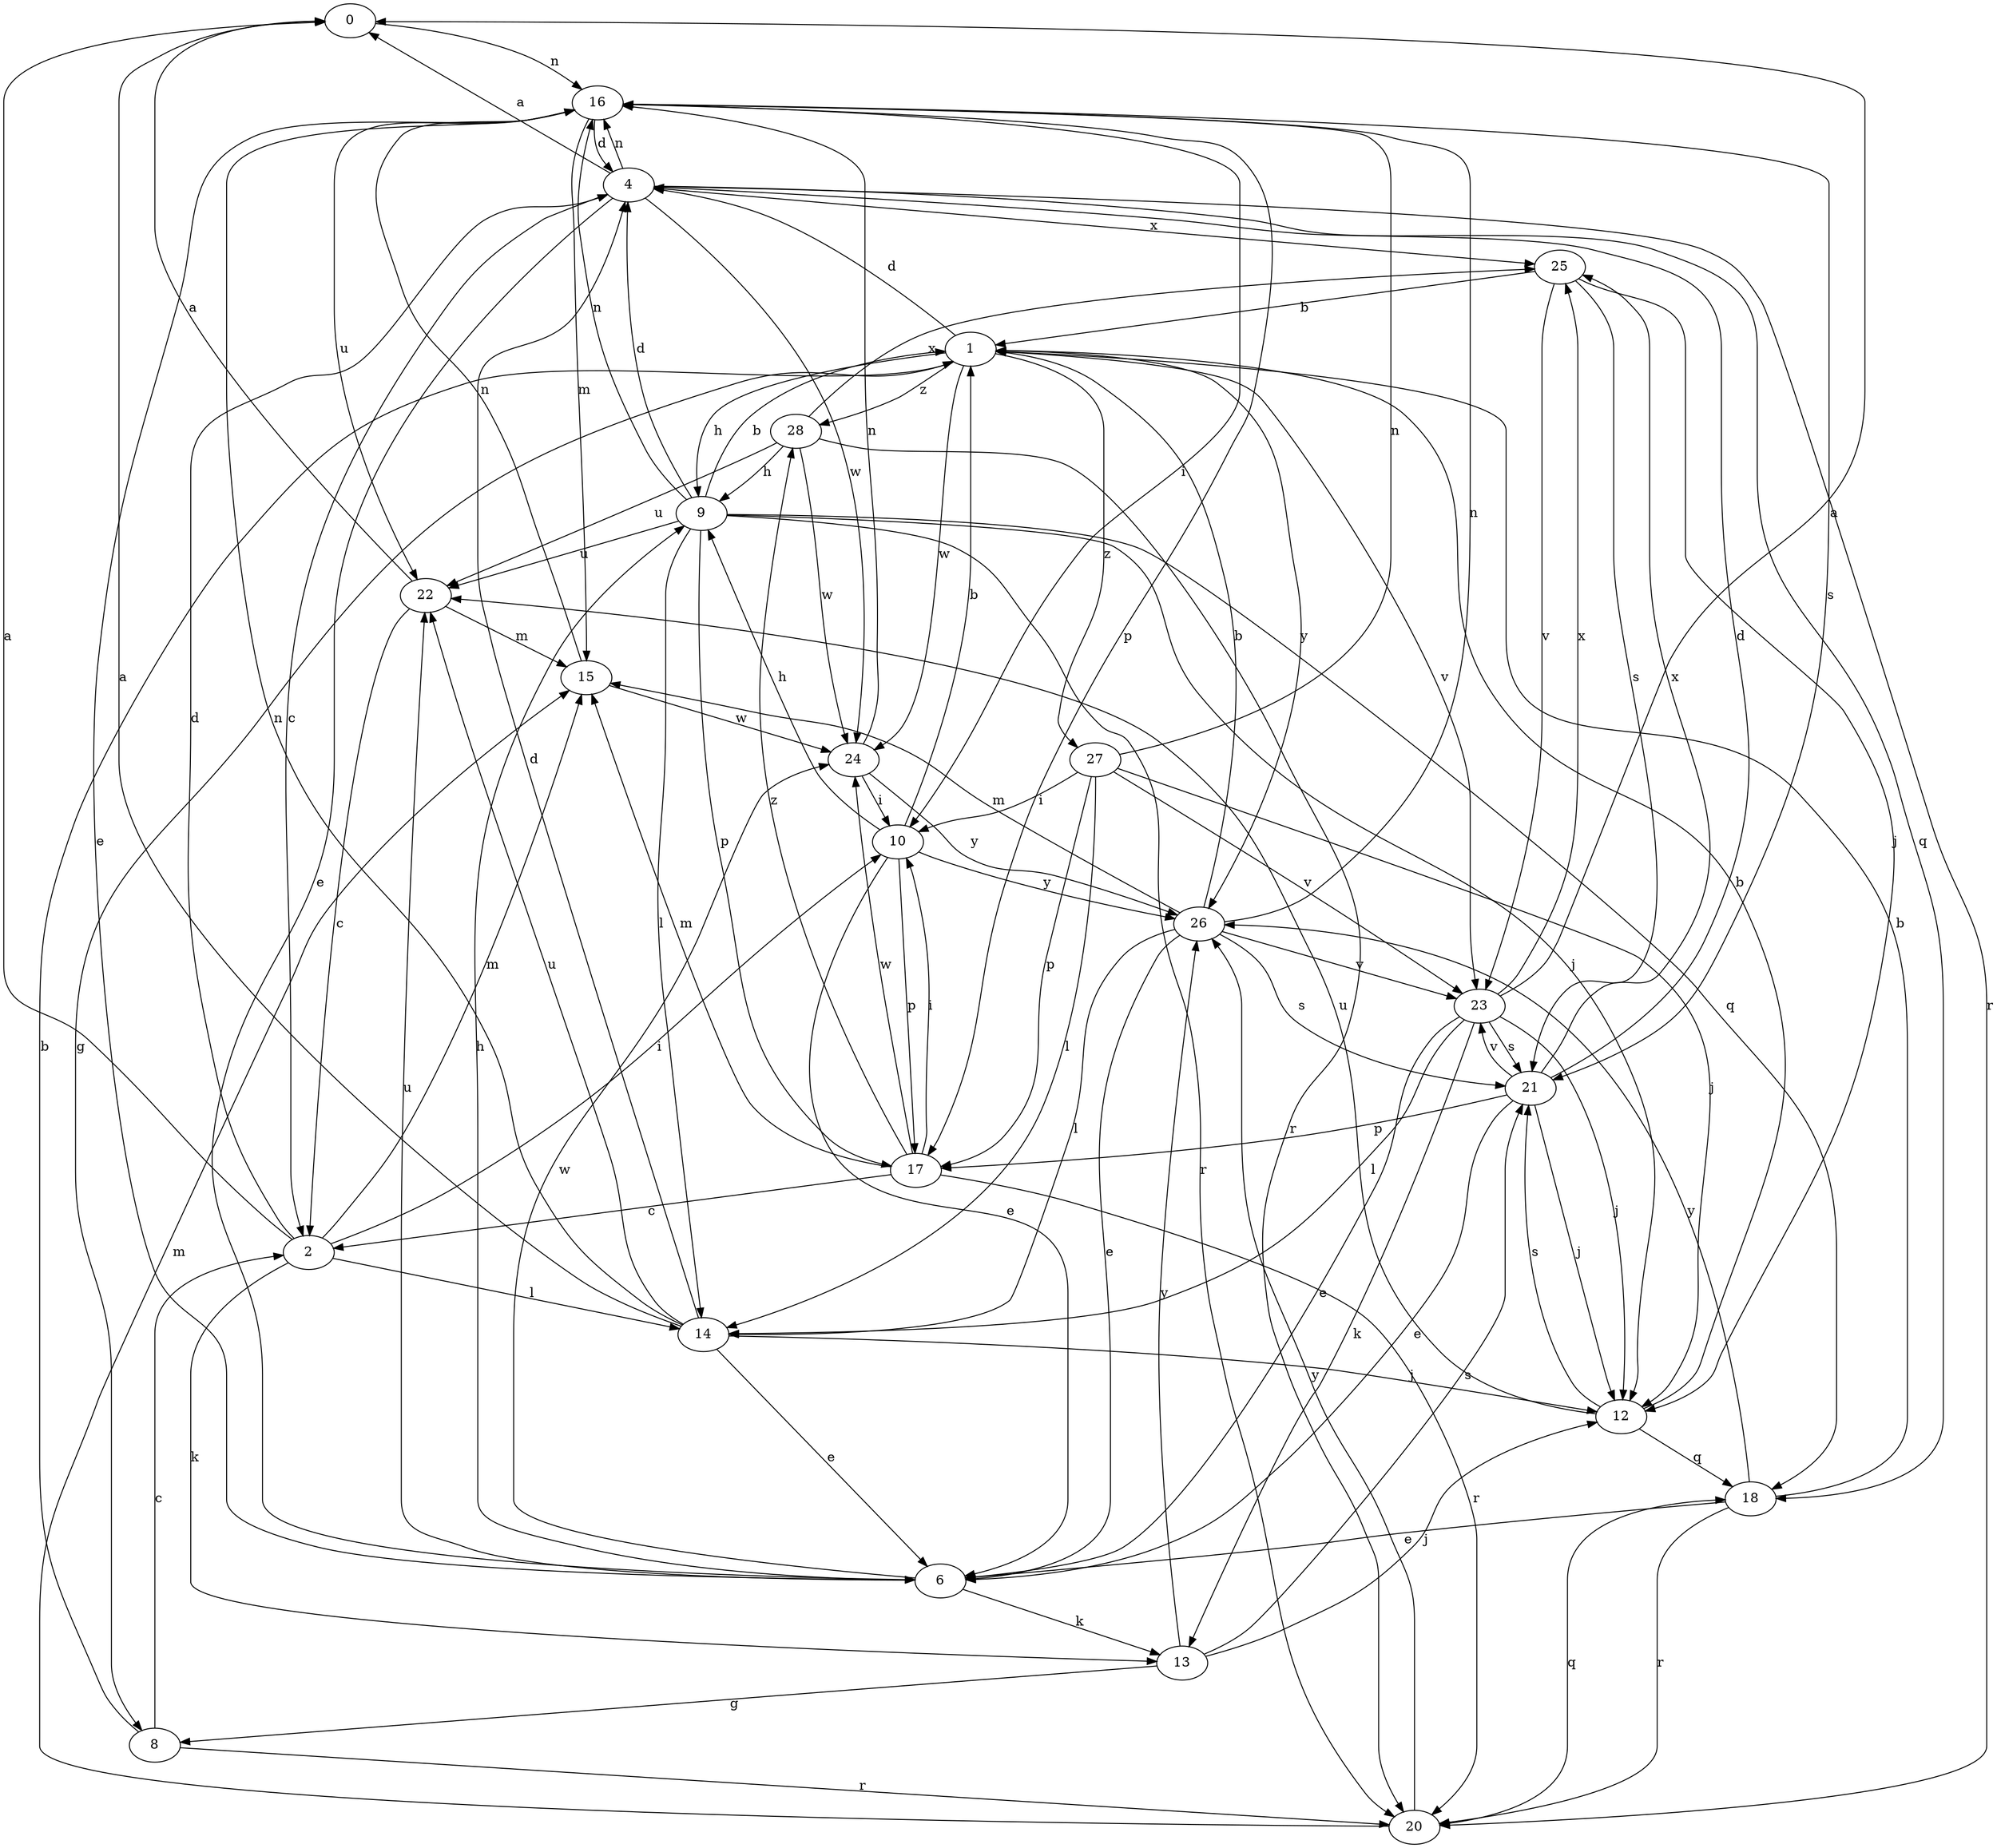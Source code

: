strict digraph  {
0;
1;
2;
4;
6;
8;
9;
10;
12;
13;
14;
15;
16;
17;
18;
20;
21;
22;
23;
24;
25;
26;
27;
28;
0 -> 16  [label=n];
1 -> 4  [label=d];
1 -> 8  [label=g];
1 -> 9  [label=h];
1 -> 23  [label=v];
1 -> 24  [label=w];
1 -> 26  [label=y];
1 -> 27  [label=z];
1 -> 28  [label=z];
2 -> 0  [label=a];
2 -> 4  [label=d];
2 -> 10  [label=i];
2 -> 13  [label=k];
2 -> 14  [label=l];
2 -> 15  [label=m];
4 -> 0  [label=a];
4 -> 2  [label=c];
4 -> 6  [label=e];
4 -> 16  [label=n];
4 -> 18  [label=q];
4 -> 20  [label=r];
4 -> 24  [label=w];
4 -> 25  [label=x];
6 -> 9  [label=h];
6 -> 13  [label=k];
6 -> 22  [label=u];
6 -> 24  [label=w];
8 -> 1  [label=b];
8 -> 2  [label=c];
8 -> 20  [label=r];
9 -> 1  [label=b];
9 -> 4  [label=d];
9 -> 12  [label=j];
9 -> 14  [label=l];
9 -> 16  [label=n];
9 -> 17  [label=p];
9 -> 18  [label=q];
9 -> 20  [label=r];
9 -> 22  [label=u];
10 -> 1  [label=b];
10 -> 6  [label=e];
10 -> 9  [label=h];
10 -> 17  [label=p];
10 -> 26  [label=y];
12 -> 1  [label=b];
12 -> 18  [label=q];
12 -> 21  [label=s];
12 -> 22  [label=u];
13 -> 8  [label=g];
13 -> 12  [label=j];
13 -> 21  [label=s];
13 -> 26  [label=y];
14 -> 0  [label=a];
14 -> 4  [label=d];
14 -> 6  [label=e];
14 -> 12  [label=j];
14 -> 16  [label=n];
14 -> 22  [label=u];
15 -> 16  [label=n];
15 -> 24  [label=w];
16 -> 4  [label=d];
16 -> 6  [label=e];
16 -> 10  [label=i];
16 -> 15  [label=m];
16 -> 17  [label=p];
16 -> 21  [label=s];
16 -> 22  [label=u];
17 -> 2  [label=c];
17 -> 10  [label=i];
17 -> 15  [label=m];
17 -> 20  [label=r];
17 -> 24  [label=w];
17 -> 28  [label=z];
18 -> 1  [label=b];
18 -> 6  [label=e];
18 -> 20  [label=r];
18 -> 26  [label=y];
20 -> 15  [label=m];
20 -> 18  [label=q];
20 -> 26  [label=y];
21 -> 4  [label=d];
21 -> 6  [label=e];
21 -> 12  [label=j];
21 -> 17  [label=p];
21 -> 23  [label=v];
21 -> 25  [label=x];
22 -> 0  [label=a];
22 -> 2  [label=c];
22 -> 15  [label=m];
23 -> 0  [label=a];
23 -> 6  [label=e];
23 -> 12  [label=j];
23 -> 13  [label=k];
23 -> 14  [label=l];
23 -> 21  [label=s];
23 -> 25  [label=x];
24 -> 10  [label=i];
24 -> 16  [label=n];
24 -> 26  [label=y];
25 -> 1  [label=b];
25 -> 12  [label=j];
25 -> 21  [label=s];
25 -> 23  [label=v];
26 -> 1  [label=b];
26 -> 6  [label=e];
26 -> 14  [label=l];
26 -> 15  [label=m];
26 -> 16  [label=n];
26 -> 21  [label=s];
26 -> 23  [label=v];
27 -> 10  [label=i];
27 -> 12  [label=j];
27 -> 14  [label=l];
27 -> 16  [label=n];
27 -> 17  [label=p];
27 -> 23  [label=v];
28 -> 9  [label=h];
28 -> 20  [label=r];
28 -> 22  [label=u];
28 -> 24  [label=w];
28 -> 25  [label=x];
}
